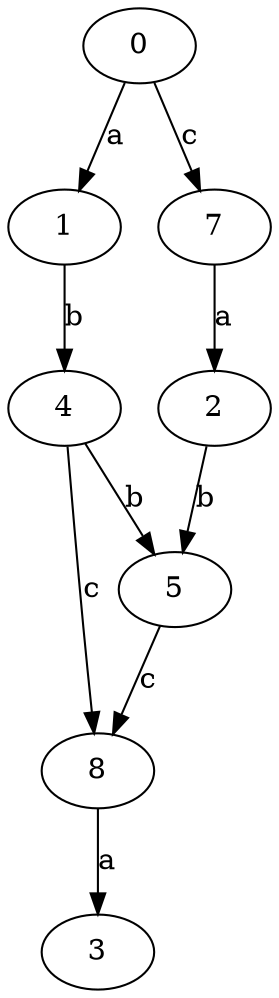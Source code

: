 strict digraph  {
1;
2;
3;
0;
4;
5;
7;
8;
1 -> 4  [label=b];
2 -> 5  [label=b];
0 -> 1  [label=a];
0 -> 7  [label=c];
4 -> 5  [label=b];
4 -> 8  [label=c];
5 -> 8  [label=c];
7 -> 2  [label=a];
8 -> 3  [label=a];
}
